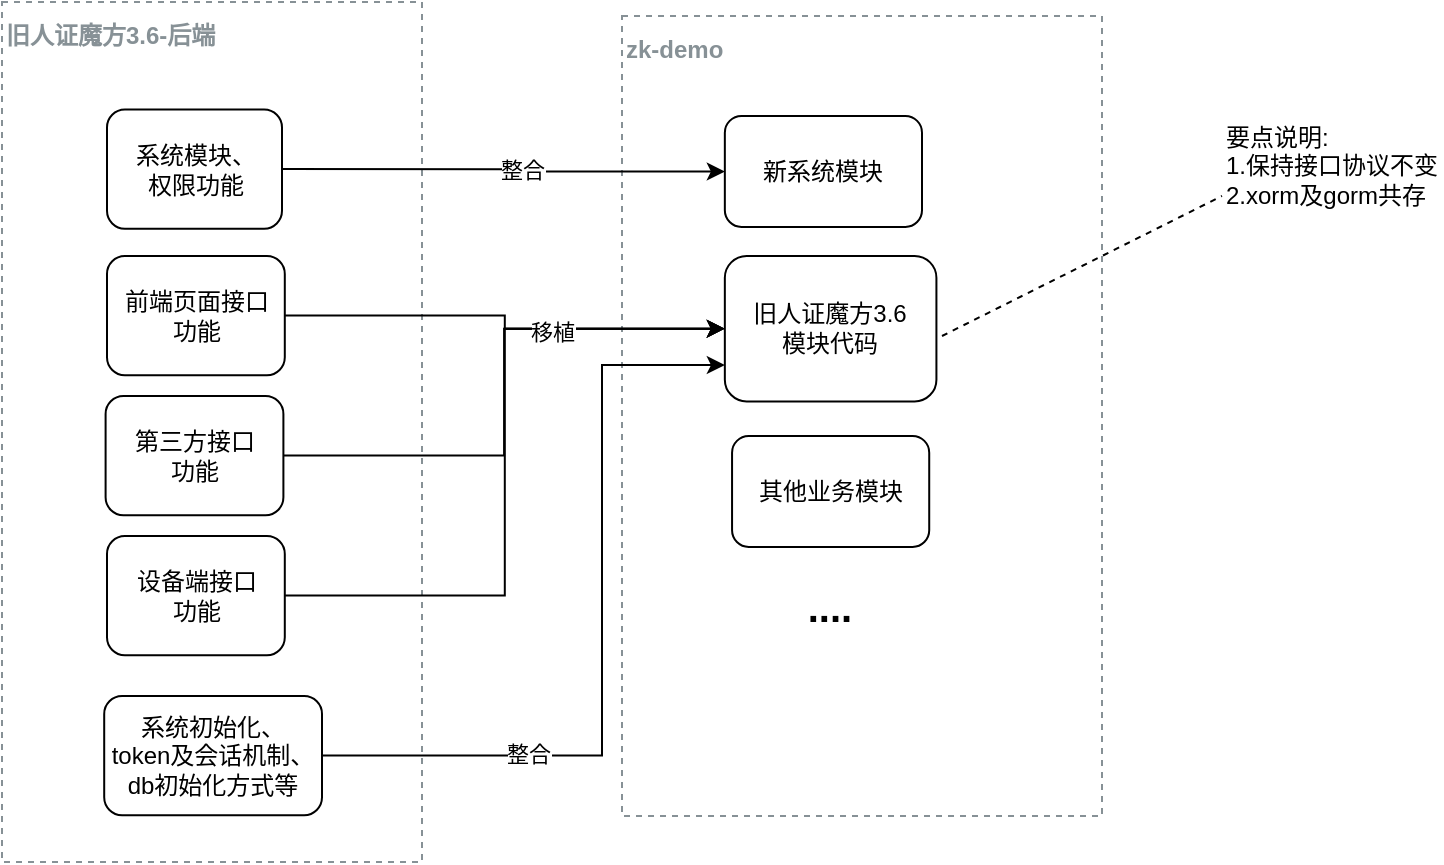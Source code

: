 <mxfile version="20.8.20" type="github" pages="2">
  <diagram name="系统整合-后端" id="AVH7sIGC2iNiJP3TdeZ6">
    <mxGraphModel dx="1049" dy="598" grid="1" gridSize="10" guides="1" tooltips="1" connect="1" arrows="1" fold="1" page="1" pageScale="1" pageWidth="827" pageHeight="1169" math="0" shadow="0">
      <root>
        <mxCell id="0" />
        <mxCell id="1" parent="0" />
        <mxCell id="me26ODatHpE2xPbkecpJ-4" value="" style="group;labelBorderColor=#000000;" vertex="1" connectable="0" parent="1">
          <mxGeometry x="400" y="50" width="240" height="400" as="geometry" />
        </mxCell>
        <mxCell id="me26ODatHpE2xPbkecpJ-25" value="" style="endArrow=none;dashed=1;html=1;rounded=0;entryX=0;entryY=1;entryDx=0;entryDy=0;" edge="1" parent="me26ODatHpE2xPbkecpJ-4" target="me26ODatHpE2xPbkecpJ-26">
          <mxGeometry width="50" height="50" relative="1" as="geometry">
            <mxPoint x="160" y="160" as="sourcePoint" />
            <mxPoint x="300" y="100" as="targetPoint" />
          </mxGeometry>
        </mxCell>
        <mxCell id="me26ODatHpE2xPbkecpJ-52" value="" style="group" vertex="1" connectable="0" parent="me26ODatHpE2xPbkecpJ-4">
          <mxGeometry width="240" height="400" as="geometry" />
        </mxCell>
        <mxCell id="me26ODatHpE2xPbkecpJ-5" value="zk-demo" style="outlineConnect=0;gradientColor=none;html=1;whiteSpace=wrap;fontSize=12;fontStyle=1;strokeColor=#879196;fillColor=none;verticalAlign=top;align=left;fontColor=#879196;dashed=1;spacingTop=3;labelBorderColor=none;" vertex="1" parent="me26ODatHpE2xPbkecpJ-52">
          <mxGeometry width="240" height="400" as="geometry" />
        </mxCell>
        <mxCell id="me26ODatHpE2xPbkecpJ-3" value="旧人证魔方3.6&lt;br&gt;模块代码" style="rounded=1;whiteSpace=wrap;html=1;" vertex="1" parent="me26ODatHpE2xPbkecpJ-52">
          <mxGeometry x="51.42" y="120" width="105.79" height="72.73" as="geometry" />
        </mxCell>
        <mxCell id="me26ODatHpE2xPbkecpJ-16" value="新系统模块" style="rounded=1;whiteSpace=wrap;html=1;" vertex="1" parent="me26ODatHpE2xPbkecpJ-52">
          <mxGeometry x="51.42" y="50" width="98.58" height="55.46" as="geometry" />
        </mxCell>
        <mxCell id="me26ODatHpE2xPbkecpJ-30" value="其他业务模块" style="rounded=1;whiteSpace=wrap;html=1;" vertex="1" parent="me26ODatHpE2xPbkecpJ-52">
          <mxGeometry x="55.03" y="210" width="98.58" height="55.46" as="geometry" />
        </mxCell>
        <mxCell id="me26ODatHpE2xPbkecpJ-51" value="&lt;b&gt;&lt;font style=&quot;font-size: 20px;&quot;&gt;....&lt;/font&gt;&lt;/b&gt;" style="text;html=1;strokeColor=none;fillColor=none;align=center;verticalAlign=middle;whiteSpace=wrap;rounded=0;" vertex="1" parent="me26ODatHpE2xPbkecpJ-52">
          <mxGeometry x="74.32" y="280" width="60" height="30" as="geometry" />
        </mxCell>
        <mxCell id="me26ODatHpE2xPbkecpJ-9" value="" style="group;align=left;fontStyle=1;labelBorderColor=default;" vertex="1" connectable="0" parent="1">
          <mxGeometry x="90" y="43" width="210" height="430" as="geometry" />
        </mxCell>
        <mxCell id="me26ODatHpE2xPbkecpJ-53" value="" style="group" vertex="1" connectable="0" parent="me26ODatHpE2xPbkecpJ-9">
          <mxGeometry width="210" height="430" as="geometry" />
        </mxCell>
        <mxCell id="me26ODatHpE2xPbkecpJ-10" value="旧人证魔方3.6-后端" style="outlineConnect=0;gradientColor=none;html=1;whiteSpace=wrap;fontSize=12;fontStyle=1;strokeColor=#879196;fillColor=none;verticalAlign=top;align=left;fontColor=#879196;dashed=1;spacingTop=3;labelBorderColor=none;" vertex="1" parent="me26ODatHpE2xPbkecpJ-53">
          <mxGeometry width="210" height="430" as="geometry" />
        </mxCell>
        <mxCell id="me26ODatHpE2xPbkecpJ-11" value="系统模块、&lt;br&gt;权限功能" style="rounded=1;whiteSpace=wrap;html=1;" vertex="1" parent="me26ODatHpE2xPbkecpJ-53">
          <mxGeometry x="52.5" y="53.75" width="87.5" height="59.619" as="geometry" />
        </mxCell>
        <mxCell id="me26ODatHpE2xPbkecpJ-13" value="第三方接口&lt;br&gt;功能" style="rounded=1;whiteSpace=wrap;html=1;" vertex="1" parent="me26ODatHpE2xPbkecpJ-53">
          <mxGeometry x="51.8" y="197" width="88.9" height="59.619" as="geometry" />
        </mxCell>
        <mxCell id="me26ODatHpE2xPbkecpJ-14" value="设备端接口&lt;br&gt;功能" style="rounded=1;whiteSpace=wrap;html=1;" vertex="1" parent="me26ODatHpE2xPbkecpJ-53">
          <mxGeometry x="52.5" y="267" width="88.9" height="59.619" as="geometry" />
        </mxCell>
        <mxCell id="me26ODatHpE2xPbkecpJ-15" value="前端页面接口&lt;br&gt;功能" style="rounded=1;whiteSpace=wrap;html=1;" vertex="1" parent="me26ODatHpE2xPbkecpJ-53">
          <mxGeometry x="52.5" y="127.001" width="88.9" height="59.619" as="geometry" />
        </mxCell>
        <mxCell id="me26ODatHpE2xPbkecpJ-20" value="系统初始化、&lt;br&gt;token及会话机制、&lt;br&gt;db初始化方式等" style="rounded=1;whiteSpace=wrap;html=1;" vertex="1" parent="me26ODatHpE2xPbkecpJ-53">
          <mxGeometry x="51.1" y="347" width="108.9" height="59.62" as="geometry" />
        </mxCell>
        <mxCell id="me26ODatHpE2xPbkecpJ-17" style="edgeStyle=orthogonalEdgeStyle;rounded=0;orthogonalLoop=1;jettySize=auto;html=1;exitX=1;exitY=0.5;exitDx=0;exitDy=0;" edge="1" parent="1" source="me26ODatHpE2xPbkecpJ-11" target="me26ODatHpE2xPbkecpJ-16">
          <mxGeometry relative="1" as="geometry" />
        </mxCell>
        <mxCell id="me26ODatHpE2xPbkecpJ-18" value="整合" style="edgeLabel;html=1;align=center;verticalAlign=middle;resizable=0;points=[];" vertex="1" connectable="0" parent="me26ODatHpE2xPbkecpJ-17">
          <mxGeometry x="0.089" y="1" relative="1" as="geometry">
            <mxPoint as="offset" />
          </mxGeometry>
        </mxCell>
        <mxCell id="me26ODatHpE2xPbkecpJ-21" style="edgeStyle=orthogonalEdgeStyle;rounded=0;orthogonalLoop=1;jettySize=auto;html=1;exitX=1;exitY=0.5;exitDx=0;exitDy=0;" edge="1" parent="1" source="me26ODatHpE2xPbkecpJ-15" target="me26ODatHpE2xPbkecpJ-3">
          <mxGeometry relative="1" as="geometry" />
        </mxCell>
        <mxCell id="me26ODatHpE2xPbkecpJ-22" style="edgeStyle=orthogonalEdgeStyle;rounded=0;orthogonalLoop=1;jettySize=auto;html=1;exitX=1;exitY=0.5;exitDx=0;exitDy=0;" edge="1" parent="1" source="me26ODatHpE2xPbkecpJ-13" target="me26ODatHpE2xPbkecpJ-3">
          <mxGeometry relative="1" as="geometry" />
        </mxCell>
        <mxCell id="me26ODatHpE2xPbkecpJ-23" style="edgeStyle=orthogonalEdgeStyle;rounded=0;orthogonalLoop=1;jettySize=auto;html=1;exitX=1;exitY=0.5;exitDx=0;exitDy=0;entryX=0;entryY=0.5;entryDx=0;entryDy=0;" edge="1" parent="1" source="me26ODatHpE2xPbkecpJ-14" target="me26ODatHpE2xPbkecpJ-3">
          <mxGeometry relative="1" as="geometry" />
        </mxCell>
        <mxCell id="me26ODatHpE2xPbkecpJ-24" value="移植" style="edgeLabel;html=1;align=center;verticalAlign=middle;resizable=0;points=[];" vertex="1" connectable="0" parent="me26ODatHpE2xPbkecpJ-23">
          <mxGeometry x="0.512" y="-1" relative="1" as="geometry">
            <mxPoint as="offset" />
          </mxGeometry>
        </mxCell>
        <mxCell id="me26ODatHpE2xPbkecpJ-26" value="要点说明:&lt;br&gt;1.保持接口协议不变&lt;br&gt;2.xorm及gorm共存" style="text;html=1;strokeColor=none;fillColor=none;align=left;verticalAlign=middle;whiteSpace=wrap;rounded=0;" vertex="1" parent="1">
          <mxGeometry x="700" y="110" width="110" height="30" as="geometry" />
        </mxCell>
        <mxCell id="me26ODatHpE2xPbkecpJ-28" style="edgeStyle=orthogonalEdgeStyle;rounded=0;orthogonalLoop=1;jettySize=auto;html=1;exitX=1;exitY=0.5;exitDx=0;exitDy=0;entryX=0;entryY=0.75;entryDx=0;entryDy=0;" edge="1" parent="1" source="me26ODatHpE2xPbkecpJ-20" target="me26ODatHpE2xPbkecpJ-3">
          <mxGeometry relative="1" as="geometry">
            <Array as="points">
              <mxPoint x="390" y="420" />
              <mxPoint x="390" y="225" />
            </Array>
          </mxGeometry>
        </mxCell>
        <mxCell id="me26ODatHpE2xPbkecpJ-29" value="整合" style="edgeLabel;html=1;align=center;verticalAlign=middle;resizable=0;points=[];" vertex="1" connectable="0" parent="me26ODatHpE2xPbkecpJ-28">
          <mxGeometry x="-0.48" y="1" relative="1" as="geometry">
            <mxPoint as="offset" />
          </mxGeometry>
        </mxCell>
      </root>
    </mxGraphModel>
  </diagram>
  <diagram name="系统整合-前端" id="KbraadqnSTjbhesUU3vP">
    <mxGraphModel dx="1049" dy="598" grid="1" gridSize="10" guides="1" tooltips="1" connect="1" arrows="1" fold="1" page="1" pageScale="1" pageWidth="827" pageHeight="1169" math="0" shadow="0">
      <root>
        <mxCell id="47zQcHFhDKx4EtPazjJv-0" />
        <mxCell id="47zQcHFhDKx4EtPazjJv-1" parent="47zQcHFhDKx4EtPazjJv-0" />
        <mxCell id="47zQcHFhDKx4EtPazjJv-27" value="" style="group;align=left;fontStyle=1;labelBorderColor=default;" vertex="1" connectable="0" parent="47zQcHFhDKx4EtPazjJv-1">
          <mxGeometry x="90" y="70" width="210" height="290" as="geometry" />
        </mxCell>
        <mxCell id="47zQcHFhDKx4EtPazjJv-28" value="旧人证魔方3.6-前端" style="outlineConnect=0;gradientColor=none;html=1;whiteSpace=wrap;fontSize=12;fontStyle=1;strokeColor=#879196;fillColor=none;verticalAlign=top;align=left;fontColor=#879196;dashed=1;spacingTop=3;labelBorderColor=none;" vertex="1" parent="47zQcHFhDKx4EtPazjJv-27">
          <mxGeometry width="210" height="290" as="geometry" />
        </mxCell>
        <mxCell id="47zQcHFhDKx4EtPazjJv-29" value="vue2&amp;nbsp;" style="rounded=1;whiteSpace=wrap;html=1;labelBorderColor=none;align=center;" vertex="1" parent="47zQcHFhDKx4EtPazjJv-27">
          <mxGeometry x="45" y="50" width="120" height="64.55" as="geometry" />
        </mxCell>
        <mxCell id="47zQcHFhDKx4EtPazjJv-30" value="element UI" style="rounded=1;whiteSpace=wrap;html=1;labelBorderColor=none;align=center;" vertex="1" parent="47zQcHFhDKx4EtPazjJv-27">
          <mxGeometry x="45" y="130" width="120" height="64.55" as="geometry" />
        </mxCell>
        <mxCell id="47zQcHFhDKx4EtPazjJv-31" value="" style="group;align=left;fontStyle=1;labelBorderColor=default;" vertex="1" connectable="0" parent="47zQcHFhDKx4EtPazjJv-1">
          <mxGeometry x="360" y="70" width="210" height="290" as="geometry" />
        </mxCell>
        <mxCell id="47zQcHFhDKx4EtPazjJv-32" value="前端升级" style="outlineConnect=0;gradientColor=none;html=1;whiteSpace=wrap;fontSize=12;fontStyle=1;strokeColor=#879196;fillColor=none;verticalAlign=top;align=left;fontColor=#879196;dashed=1;spacingTop=3;labelBorderColor=none;" vertex="1" parent="47zQcHFhDKx4EtPazjJv-31">
          <mxGeometry width="210" height="290" as="geometry" />
        </mxCell>
        <mxCell id="47zQcHFhDKx4EtPazjJv-33" value="vue3" style="rounded=1;whiteSpace=wrap;html=1;labelBorderColor=none;align=center;" vertex="1" parent="47zQcHFhDKx4EtPazjJv-31">
          <mxGeometry x="45" y="53" width="120" height="60" as="geometry" />
        </mxCell>
        <mxCell id="47zQcHFhDKx4EtPazjJv-34" value="element UI&lt;br&gt;旧业务模块适配" style="rounded=1;whiteSpace=wrap;html=1;labelBorderColor=none;align=center;" vertex="1" parent="47zQcHFhDKx4EtPazjJv-31">
          <mxGeometry x="45" y="133" width="120" height="60" as="geometry" />
        </mxCell>
        <mxCell id="47zQcHFhDKx4EtPazjJv-35" value="ant design&lt;br&gt;(新功能使用)" style="rounded=1;whiteSpace=wrap;html=1;labelBorderColor=none;align=center;" vertex="1" parent="47zQcHFhDKx4EtPazjJv-31">
          <mxGeometry x="45" y="210" width="120" height="60" as="geometry" />
        </mxCell>
        <mxCell id="47zQcHFhDKx4EtPazjJv-36" value="" style="edgeStyle=orthogonalEdgeStyle;rounded=0;orthogonalLoop=1;jettySize=auto;html=1;exitX=1;exitY=0.5;exitDx=0;exitDy=0;entryX=0;entryY=0.5;entryDx=0;entryDy=0;" edge="1" parent="47zQcHFhDKx4EtPazjJv-1" source="47zQcHFhDKx4EtPazjJv-29" target="47zQcHFhDKx4EtPazjJv-33">
          <mxGeometry relative="1" as="geometry" />
        </mxCell>
        <mxCell id="47zQcHFhDKx4EtPazjJv-37" style="edgeStyle=orthogonalEdgeStyle;rounded=0;orthogonalLoop=1;jettySize=auto;html=1;exitX=1;exitY=0.5;exitDx=0;exitDy=0;entryX=0;entryY=0.5;entryDx=0;entryDy=0;" edge="1" parent="47zQcHFhDKx4EtPazjJv-1" source="47zQcHFhDKx4EtPazjJv-30" target="47zQcHFhDKx4EtPazjJv-34">
          <mxGeometry relative="1" as="geometry" />
        </mxCell>
        <mxCell id="47zQcHFhDKx4EtPazjJv-38" value="" style="endArrow=none;dashed=1;html=1;rounded=0;entryX=0;entryY=1;entryDx=0;entryDy=0;exitX=1;exitY=0.5;exitDx=0;exitDy=0;" edge="1" parent="47zQcHFhDKx4EtPazjJv-1" source="47zQcHFhDKx4EtPazjJv-34" target="47zQcHFhDKx4EtPazjJv-39">
          <mxGeometry width="50" height="50" relative="1" as="geometry">
            <mxPoint x="510" y="230" as="sourcePoint" />
            <mxPoint x="650" y="170" as="targetPoint" />
          </mxGeometry>
        </mxCell>
        <mxCell id="47zQcHFhDKx4EtPazjJv-39" value="要点说明:&lt;br&gt;1.前端语言升级vue2-&amp;gt;vue3&lt;br&gt;2.组件库，原有业务界面使用element UI，需做样式适配兼容，新业务界面功能使用ant design&lt;br&gt;3.后续如果时间允许，可考虑使用ant design对原有业务界面做重构" style="text;html=1;strokeColor=none;fillColor=none;align=left;verticalAlign=middle;whiteSpace=wrap;rounded=0;" vertex="1" parent="47zQcHFhDKx4EtPazjJv-1">
          <mxGeometry x="620" y="120" width="140" height="30" as="geometry" />
        </mxCell>
      </root>
    </mxGraphModel>
  </diagram>
</mxfile>
